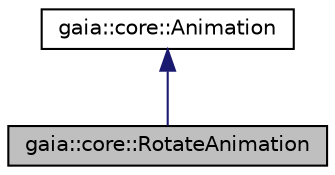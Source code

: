 digraph G
{
  edge [fontname="Helvetica",fontsize="10",labelfontname="Helvetica",labelfontsize="10"];
  node [fontname="Helvetica",fontsize="10",shape=record];
  Node1 [label="gaia::core::RotateAnimation",height=0.2,width=0.4,color="black", fillcolor="grey75", style="filled" fontcolor="black"];
  Node2 -> Node1 [dir=back,color="midnightblue",fontsize="10",style="solid",fontname="Helvetica"];
  Node2 [label="gaia::core::Animation",height=0.2,width=0.4,color="black", fillcolor="white", style="filled",URL="$d2/d03/classgaia_1_1core_1_1_animation.html",tooltip="Abstraction for an Animation that can be applied to Widget, Surfaces, or other objects."];
}

